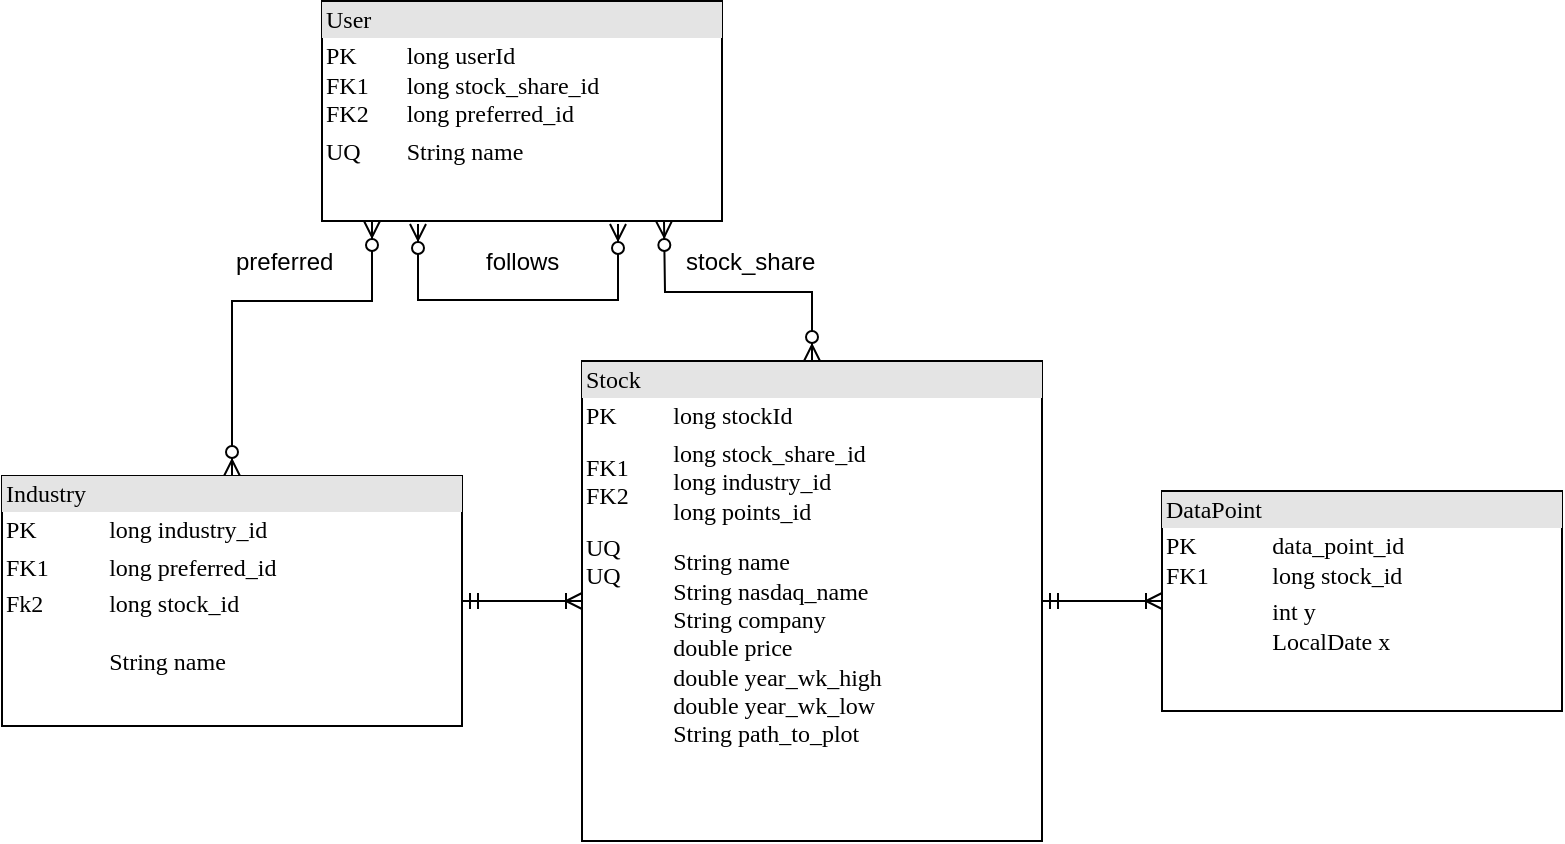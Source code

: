<mxfile version="12.1.8" type="device" pages="1"><diagram name="Page-1" id="2ca16b54-16f6-2749-3443-fa8db7711227"><mxGraphModel dx="1096" dy="564" grid="1" gridSize="10" guides="1" tooltips="1" connect="1" arrows="1" fold="1" page="1" pageScale="1" pageWidth="1100" pageHeight="850" background="#ffffff" math="0" shadow="0"><root><mxCell id="0"/><mxCell id="1" parent="0"/><mxCell id="2ed32ef02a7f4228-1" value="&lt;div style=&quot;box-sizing: border-box ; width: 100% ; background: #e4e4e4 ; padding: 2px&quot;&gt;User&lt;/div&gt;&lt;table style=&quot;width: 100% ; font-size: 1em&quot; cellspacing=&quot;0&quot; cellpadding=&quot;2&quot;&gt;&lt;tbody&gt;&lt;tr&gt;&lt;td&gt;PK&lt;br&gt;FK1&lt;br&gt;FK2&lt;br&gt;&lt;/td&gt;&lt;td&gt;long userId&lt;br&gt;long stock_share_id&lt;br&gt;long preferred_id&lt;br&gt;&lt;/td&gt;&lt;/tr&gt;&lt;tr&gt;&lt;td&gt;UQ&lt;br&gt;&lt;/td&gt;&lt;td&gt;String name&lt;br&gt;&lt;/td&gt;&lt;/tr&gt;&lt;tr&gt;&lt;td&gt;&lt;br&gt;&lt;/td&gt;&lt;td&gt;&lt;br&gt;&lt;/td&gt;&lt;/tr&gt;&lt;/tbody&gt;&lt;/table&gt;" style="verticalAlign=top;align=left;overflow=fill;html=1;rounded=0;shadow=0;comic=0;labelBackgroundColor=none;strokeColor=#000000;strokeWidth=1;fillColor=#ffffff;fontFamily=Verdana;fontSize=12;fontColor=#000000;" parent="1" vertex="1"><mxGeometry x="170" y="4.5" width="200" height="110" as="geometry"/></mxCell><mxCell id="KjRmLfG_5Rx9i5FEZhIE-4" style="edgeStyle=orthogonalEdgeStyle;rounded=0;orthogonalLoop=1;jettySize=auto;html=1;exitX=0.5;exitY=0;exitDx=0;exitDy=0;endArrow=ERzeroToMany;endFill=1;startArrow=ERzeroToMany;startFill=1;" parent="1" source="2ed32ef02a7f4228-5" edge="1"><mxGeometry relative="1" as="geometry"><mxPoint x="341" y="114.5" as="targetPoint"/></mxGeometry></mxCell><mxCell id="2ed32ef02a7f4228-5" value="&lt;div style=&quot;box-sizing: border-box ; width: 100% ; background: #e4e4e4 ; padding: 2px&quot;&gt;Stock&lt;/div&gt;&lt;table style=&quot;width: 100% ; font-size: 1em&quot; cellspacing=&quot;0&quot; cellpadding=&quot;2&quot;&gt;&lt;tbody&gt;&lt;tr&gt;&lt;td&gt;PK&lt;/td&gt;&lt;td&gt;long stockId&lt;/td&gt;&lt;/tr&gt;&lt;tr&gt;&lt;td&gt;FK1&lt;br&gt;FK2&lt;br&gt;&lt;/td&gt;&lt;td&gt;long stock_share_id&lt;br&gt;long industry_id&lt;br&gt;long points_id&lt;br&gt;&lt;/td&gt;&lt;/tr&gt;&lt;tr&gt;&lt;td&gt;UQ&lt;br&gt;UQ&lt;br&gt;&lt;br&gt;&lt;br&gt;&lt;br&gt;&lt;br&gt;&lt;br&gt;&lt;br&gt;&lt;br&gt;&lt;/td&gt;&lt;td&gt;String name&lt;br&gt;String nasdaq_name&lt;br&gt;String company&lt;br&gt;double price&lt;br&gt;double year_wk_high&lt;br&gt;double year_wk_low&lt;br&gt;String path_to_plot&lt;br&gt;&lt;br&gt;&lt;/td&gt;&lt;/tr&gt;&lt;/tbody&gt;&lt;/table&gt;" style="verticalAlign=top;align=left;overflow=fill;html=1;rounded=0;shadow=0;comic=0;labelBackgroundColor=none;strokeColor=#000000;strokeWidth=1;fillColor=#ffffff;fontFamily=Verdana;fontSize=12;fontColor=#000000;" parent="1" vertex="1"><mxGeometry x="300" y="184.5" width="230" height="240" as="geometry"/></mxCell><mxCell id="nCkQ3W1mkZs7MzBpJT0i-2" style="edgeStyle=orthogonalEdgeStyle;rounded=0;orthogonalLoop=1;jettySize=auto;html=1;startArrow=ERzeroToMany;startFill=1;endArrow=ERzeroToMany;endFill=1;" edge="1" parent="1"><mxGeometry relative="1" as="geometry"><mxPoint x="318" y="116" as="sourcePoint"/><mxPoint x="218" y="116" as="targetPoint"/><Array as="points"><mxPoint x="318" y="154"/><mxPoint x="218" y="154"/></Array></mxGeometry></mxCell><mxCell id="nCkQ3W1mkZs7MzBpJT0i-7" style="edgeStyle=orthogonalEdgeStyle;rounded=0;orthogonalLoop=1;jettySize=auto;html=1;exitX=0.5;exitY=0;exitDx=0;exitDy=0;entryX=0.125;entryY=1;entryDx=0;entryDy=0;entryPerimeter=0;startArrow=ERzeroToMany;startFill=1;endArrow=ERzeroToMany;endFill=1;" edge="1" parent="1" source="nCkQ3W1mkZs7MzBpJT0i-6" target="2ed32ef02a7f4228-1"><mxGeometry relative="1" as="geometry"><Array as="points"><mxPoint x="125" y="154.5"/><mxPoint x="195" y="154.5"/></Array></mxGeometry></mxCell><mxCell id="nCkQ3W1mkZs7MzBpJT0i-8" style="edgeStyle=orthogonalEdgeStyle;rounded=0;orthogonalLoop=1;jettySize=auto;html=1;exitX=1;exitY=0.5;exitDx=0;exitDy=0;entryX=0;entryY=0.5;entryDx=0;entryDy=0;startArrow=ERmandOne;startFill=0;endArrow=ERoneToMany;endFill=0;" edge="1" parent="1" source="nCkQ3W1mkZs7MzBpJT0i-6" target="2ed32ef02a7f4228-5"><mxGeometry relative="1" as="geometry"/></mxCell><mxCell id="nCkQ3W1mkZs7MzBpJT0i-6" value="&lt;div style=&quot;box-sizing: border-box ; width: 100% ; background: #e4e4e4 ; padding: 2px&quot;&gt;Industry&lt;br&gt;&lt;/div&gt;&lt;table style=&quot;width: 100% ; font-size: 1em&quot; cellspacing=&quot;0&quot; cellpadding=&quot;2&quot;&gt;&lt;tbody&gt;&lt;tr&gt;&lt;td&gt;PK&lt;/td&gt;&lt;td&gt;long industry_id&lt;br&gt;&lt;/td&gt;&lt;/tr&gt;&lt;tr&gt;&lt;td&gt;FK1&lt;/td&gt;&lt;td&gt;long preferred_id&lt;br&gt;&lt;/td&gt;&lt;/tr&gt;&lt;tr&gt;&lt;td&gt;Fk2&lt;br&gt;&lt;br&gt;&lt;br&gt;&lt;br&gt;&lt;br&gt;&lt;br&gt;&lt;br&gt;&lt;br&gt;&lt;br&gt;&lt;br&gt;&lt;br&gt;&lt;br&gt;&lt;/td&gt;&lt;td&gt;long stock_id&lt;br&gt;&lt;br&gt;String name&lt;br&gt;&lt;br&gt;&lt;br&gt;&lt;br&gt;&lt;br&gt;&lt;br&gt;&lt;br&gt;&lt;br&gt;&lt;br&gt;&lt;br&gt;&lt;/td&gt;&lt;/tr&gt;&lt;/tbody&gt;&lt;/table&gt;" style="verticalAlign=top;align=left;overflow=fill;html=1;rounded=0;shadow=0;comic=0;labelBackgroundColor=none;strokeColor=#000000;strokeWidth=1;fillColor=#ffffff;fontFamily=Verdana;fontSize=12;fontColor=#000000;" vertex="1" parent="1"><mxGeometry x="10" y="242" width="230" height="125" as="geometry"/></mxCell><mxCell id="nCkQ3W1mkZs7MzBpJT0i-10" value="follows" style="text;html=1;resizable=0;points=[];autosize=1;align=left;verticalAlign=top;spacingTop=-4;" vertex="1" parent="1"><mxGeometry x="250" y="124.5" width="50" height="20" as="geometry"/></mxCell><mxCell id="nCkQ3W1mkZs7MzBpJT0i-11" value="preferred" style="text;html=1;resizable=0;points=[];autosize=1;align=left;verticalAlign=top;spacingTop=-4;" vertex="1" parent="1"><mxGeometry x="125" y="124.5" width="60" height="20" as="geometry"/></mxCell><mxCell id="nCkQ3W1mkZs7MzBpJT0i-12" value="stock_share" style="text;html=1;resizable=0;points=[];autosize=1;align=left;verticalAlign=top;spacingTop=-4;" vertex="1" parent="1"><mxGeometry x="350" y="124.5" width="80" height="20" as="geometry"/></mxCell><mxCell id="nCkQ3W1mkZs7MzBpJT0i-14" style="edgeStyle=orthogonalEdgeStyle;rounded=0;orthogonalLoop=1;jettySize=auto;html=1;exitX=0;exitY=0.5;exitDx=0;exitDy=0;startArrow=ERoneToMany;startFill=0;endArrow=ERmandOne;endFill=0;" edge="1" parent="1" source="nCkQ3W1mkZs7MzBpJT0i-13" target="2ed32ef02a7f4228-5"><mxGeometry relative="1" as="geometry"/></mxCell><mxCell id="nCkQ3W1mkZs7MzBpJT0i-13" value="&lt;div style=&quot;box-sizing: border-box ; width: 100% ; background: #e4e4e4 ; padding: 2px&quot;&gt;DataPoint&lt;br&gt;&lt;/div&gt;&lt;table style=&quot;width: 100% ; font-size: 1em&quot; cellspacing=&quot;0&quot; cellpadding=&quot;2&quot;&gt;&lt;tbody&gt;&lt;tr&gt;&lt;td&gt;PK&lt;br&gt;FK1&lt;br&gt;&lt;/td&gt;&lt;td&gt;data_point_id&lt;br&gt;long stock_id&lt;br&gt;&lt;/td&gt;&lt;/tr&gt;&lt;tr&gt;&lt;td&gt;&lt;br&gt;&lt;/td&gt;&lt;td&gt;int y&lt;br&gt;LocalDate x&lt;br&gt;&lt;/td&gt;&lt;/tr&gt;&lt;tr&gt;&lt;td&gt;&lt;br&gt;&lt;/td&gt;&lt;td&gt;&lt;br&gt;&lt;/td&gt;&lt;/tr&gt;&lt;/tbody&gt;&lt;/table&gt;" style="verticalAlign=top;align=left;overflow=fill;html=1;rounded=0;shadow=0;comic=0;labelBackgroundColor=none;strokeColor=#000000;strokeWidth=1;fillColor=#ffffff;fontFamily=Verdana;fontSize=12;fontColor=#000000;" vertex="1" parent="1"><mxGeometry x="590" y="249.5" width="200" height="110" as="geometry"/></mxCell></root></mxGraphModel></diagram></mxfile>